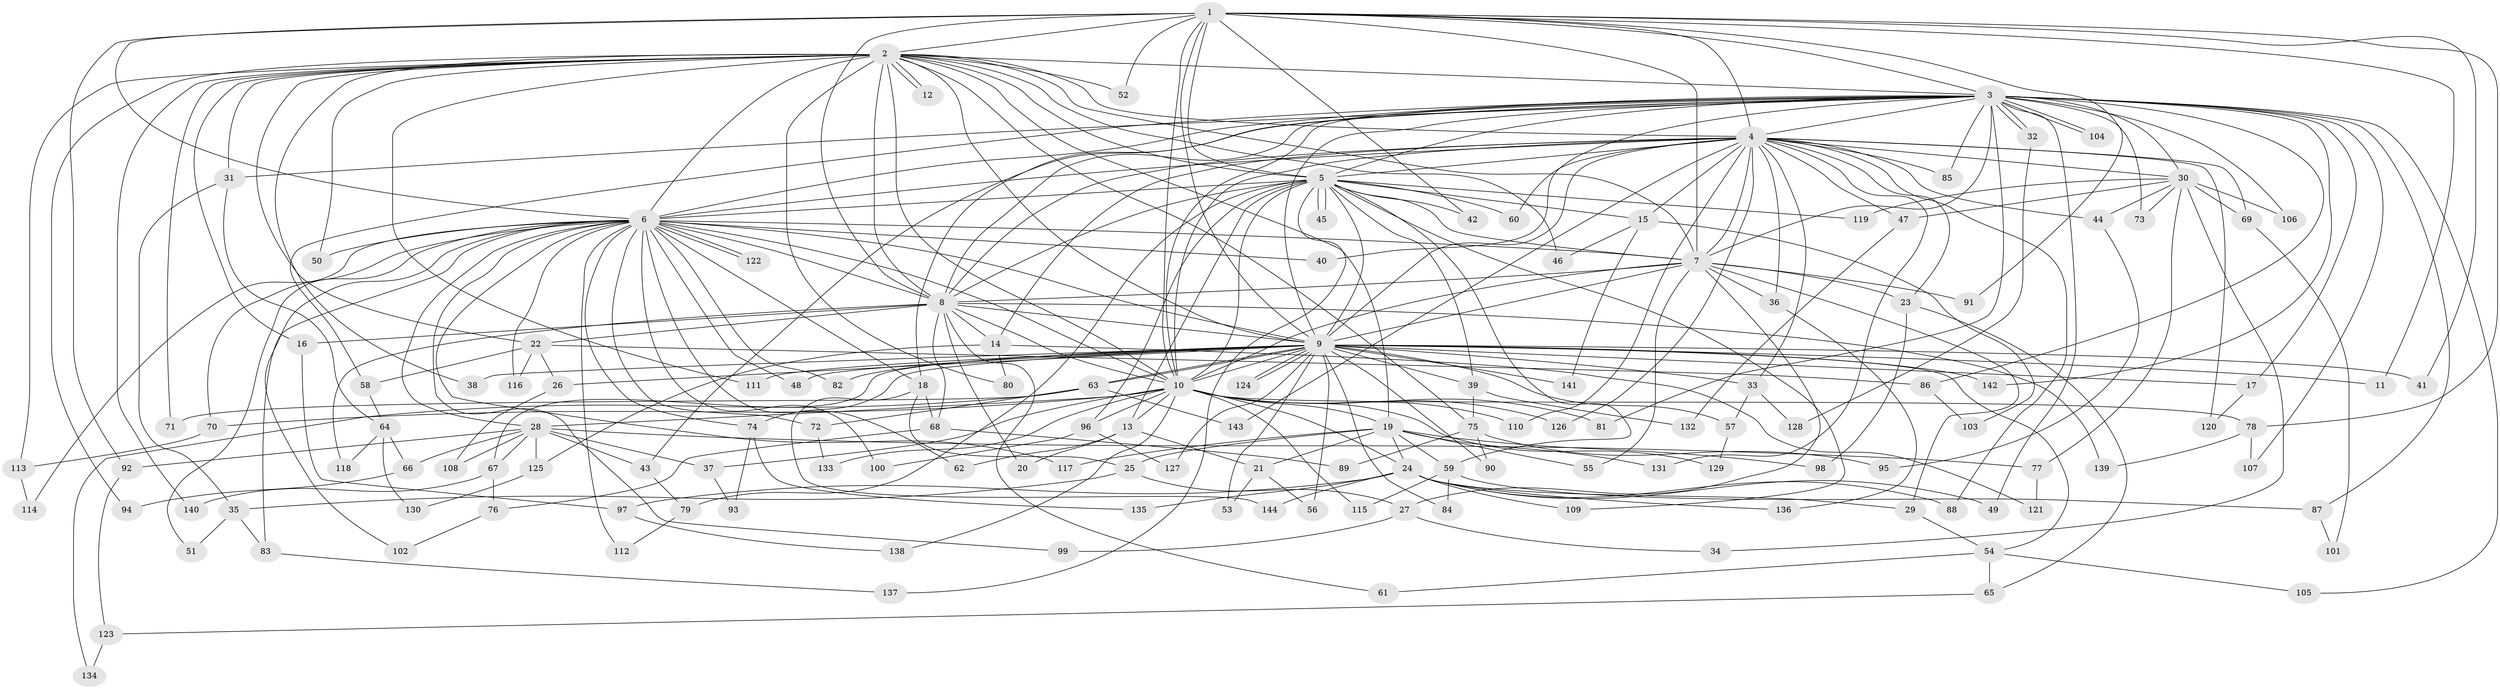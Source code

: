 // coarse degree distribution, {49: 0.01, 22: 0.01, 13: 0.01, 1: 0.11, 4: 0.11, 2: 0.52, 5: 0.05, 3: 0.13, 6: 0.01, 7: 0.01, 16: 0.01, 10: 0.01, 20: 0.01}
// Generated by graph-tools (version 1.1) at 2025/47/03/04/25 21:47:22]
// undirected, 144 vertices, 313 edges
graph export_dot {
graph [start="1"]
  node [color=gray90,style=filled];
  1;
  2;
  3;
  4;
  5;
  6;
  7;
  8;
  9;
  10;
  11;
  12;
  13;
  14;
  15;
  16;
  17;
  18;
  19;
  20;
  21;
  22;
  23;
  24;
  25;
  26;
  27;
  28;
  29;
  30;
  31;
  32;
  33;
  34;
  35;
  36;
  37;
  38;
  39;
  40;
  41;
  42;
  43;
  44;
  45;
  46;
  47;
  48;
  49;
  50;
  51;
  52;
  53;
  54;
  55;
  56;
  57;
  58;
  59;
  60;
  61;
  62;
  63;
  64;
  65;
  66;
  67;
  68;
  69;
  70;
  71;
  72;
  73;
  74;
  75;
  76;
  77;
  78;
  79;
  80;
  81;
  82;
  83;
  84;
  85;
  86;
  87;
  88;
  89;
  90;
  91;
  92;
  93;
  94;
  95;
  96;
  97;
  98;
  99;
  100;
  101;
  102;
  103;
  104;
  105;
  106;
  107;
  108;
  109;
  110;
  111;
  112;
  113;
  114;
  115;
  116;
  117;
  118;
  119;
  120;
  121;
  122;
  123;
  124;
  125;
  126;
  127;
  128;
  129;
  130;
  131;
  132;
  133;
  134;
  135;
  136;
  137;
  138;
  139;
  140;
  141;
  142;
  143;
  144;
  1 -- 2;
  1 -- 3;
  1 -- 4;
  1 -- 5;
  1 -- 6;
  1 -- 7;
  1 -- 8;
  1 -- 9;
  1 -- 10;
  1 -- 11;
  1 -- 41;
  1 -- 42;
  1 -- 52;
  1 -- 78;
  1 -- 91;
  1 -- 92;
  2 -- 3;
  2 -- 4;
  2 -- 5;
  2 -- 6;
  2 -- 7;
  2 -- 8;
  2 -- 9;
  2 -- 10;
  2 -- 12;
  2 -- 12;
  2 -- 16;
  2 -- 19;
  2 -- 22;
  2 -- 31;
  2 -- 38;
  2 -- 46;
  2 -- 50;
  2 -- 52;
  2 -- 71;
  2 -- 75;
  2 -- 80;
  2 -- 94;
  2 -- 111;
  2 -- 113;
  2 -- 140;
  3 -- 4;
  3 -- 5;
  3 -- 6;
  3 -- 7;
  3 -- 8;
  3 -- 9;
  3 -- 10;
  3 -- 17;
  3 -- 18;
  3 -- 30;
  3 -- 31;
  3 -- 32;
  3 -- 32;
  3 -- 40;
  3 -- 43;
  3 -- 49;
  3 -- 58;
  3 -- 73;
  3 -- 81;
  3 -- 85;
  3 -- 86;
  3 -- 87;
  3 -- 104;
  3 -- 104;
  3 -- 105;
  3 -- 106;
  3 -- 107;
  3 -- 142;
  4 -- 5;
  4 -- 6;
  4 -- 7;
  4 -- 8;
  4 -- 9;
  4 -- 10;
  4 -- 14;
  4 -- 15;
  4 -- 23;
  4 -- 30;
  4 -- 33;
  4 -- 36;
  4 -- 44;
  4 -- 47;
  4 -- 60;
  4 -- 69;
  4 -- 85;
  4 -- 88;
  4 -- 110;
  4 -- 120;
  4 -- 126;
  4 -- 131;
  4 -- 143;
  5 -- 6;
  5 -- 7;
  5 -- 8;
  5 -- 9;
  5 -- 10;
  5 -- 13;
  5 -- 15;
  5 -- 39;
  5 -- 42;
  5 -- 45;
  5 -- 45;
  5 -- 59;
  5 -- 60;
  5 -- 79;
  5 -- 96;
  5 -- 109;
  5 -- 119;
  5 -- 137;
  6 -- 7;
  6 -- 8;
  6 -- 9;
  6 -- 10;
  6 -- 18;
  6 -- 28;
  6 -- 40;
  6 -- 48;
  6 -- 50;
  6 -- 51;
  6 -- 62;
  6 -- 70;
  6 -- 72;
  6 -- 74;
  6 -- 82;
  6 -- 83;
  6 -- 99;
  6 -- 100;
  6 -- 102;
  6 -- 112;
  6 -- 114;
  6 -- 116;
  6 -- 117;
  6 -- 122;
  6 -- 122;
  7 -- 8;
  7 -- 9;
  7 -- 10;
  7 -- 23;
  7 -- 27;
  7 -- 29;
  7 -- 36;
  7 -- 55;
  7 -- 91;
  8 -- 9;
  8 -- 10;
  8 -- 14;
  8 -- 16;
  8 -- 20;
  8 -- 22;
  8 -- 61;
  8 -- 68;
  8 -- 118;
  8 -- 139;
  9 -- 10;
  9 -- 11;
  9 -- 17;
  9 -- 26;
  9 -- 33;
  9 -- 38;
  9 -- 39;
  9 -- 41;
  9 -- 48;
  9 -- 53;
  9 -- 54;
  9 -- 56;
  9 -- 57;
  9 -- 63;
  9 -- 63;
  9 -- 67;
  9 -- 74;
  9 -- 82;
  9 -- 84;
  9 -- 90;
  9 -- 111;
  9 -- 124;
  9 -- 124;
  9 -- 127;
  9 -- 141;
  9 -- 142;
  10 -- 13;
  10 -- 19;
  10 -- 24;
  10 -- 28;
  10 -- 37;
  10 -- 70;
  10 -- 78;
  10 -- 81;
  10 -- 96;
  10 -- 110;
  10 -- 115;
  10 -- 126;
  10 -- 129;
  10 -- 133;
  10 -- 138;
  13 -- 20;
  13 -- 21;
  13 -- 62;
  14 -- 80;
  14 -- 121;
  14 -- 125;
  15 -- 46;
  15 -- 103;
  15 -- 141;
  16 -- 97;
  17 -- 120;
  18 -- 25;
  18 -- 68;
  18 -- 144;
  19 -- 21;
  19 -- 24;
  19 -- 25;
  19 -- 55;
  19 -- 59;
  19 -- 98;
  19 -- 117;
  19 -- 131;
  21 -- 53;
  21 -- 56;
  22 -- 26;
  22 -- 58;
  22 -- 86;
  22 -- 116;
  23 -- 65;
  23 -- 98;
  24 -- 29;
  24 -- 49;
  24 -- 88;
  24 -- 97;
  24 -- 109;
  24 -- 135;
  24 -- 136;
  24 -- 144;
  25 -- 27;
  25 -- 35;
  26 -- 108;
  27 -- 34;
  27 -- 99;
  28 -- 37;
  28 -- 43;
  28 -- 66;
  28 -- 67;
  28 -- 77;
  28 -- 92;
  28 -- 108;
  28 -- 125;
  29 -- 54;
  30 -- 34;
  30 -- 44;
  30 -- 47;
  30 -- 69;
  30 -- 73;
  30 -- 77;
  30 -- 106;
  30 -- 119;
  31 -- 35;
  31 -- 64;
  32 -- 128;
  33 -- 57;
  33 -- 128;
  35 -- 51;
  35 -- 83;
  36 -- 136;
  37 -- 93;
  39 -- 75;
  39 -- 132;
  43 -- 79;
  44 -- 95;
  47 -- 132;
  54 -- 61;
  54 -- 65;
  54 -- 105;
  57 -- 129;
  58 -- 64;
  59 -- 84;
  59 -- 87;
  59 -- 115;
  63 -- 71;
  63 -- 72;
  63 -- 134;
  63 -- 143;
  64 -- 66;
  64 -- 118;
  64 -- 130;
  65 -- 123;
  66 -- 94;
  67 -- 76;
  67 -- 140;
  68 -- 76;
  68 -- 89;
  69 -- 101;
  70 -- 113;
  72 -- 133;
  74 -- 93;
  74 -- 135;
  75 -- 89;
  75 -- 90;
  75 -- 95;
  76 -- 102;
  77 -- 121;
  78 -- 107;
  78 -- 139;
  79 -- 112;
  83 -- 137;
  86 -- 103;
  87 -- 101;
  92 -- 123;
  96 -- 100;
  96 -- 127;
  97 -- 138;
  113 -- 114;
  123 -- 134;
  125 -- 130;
}
